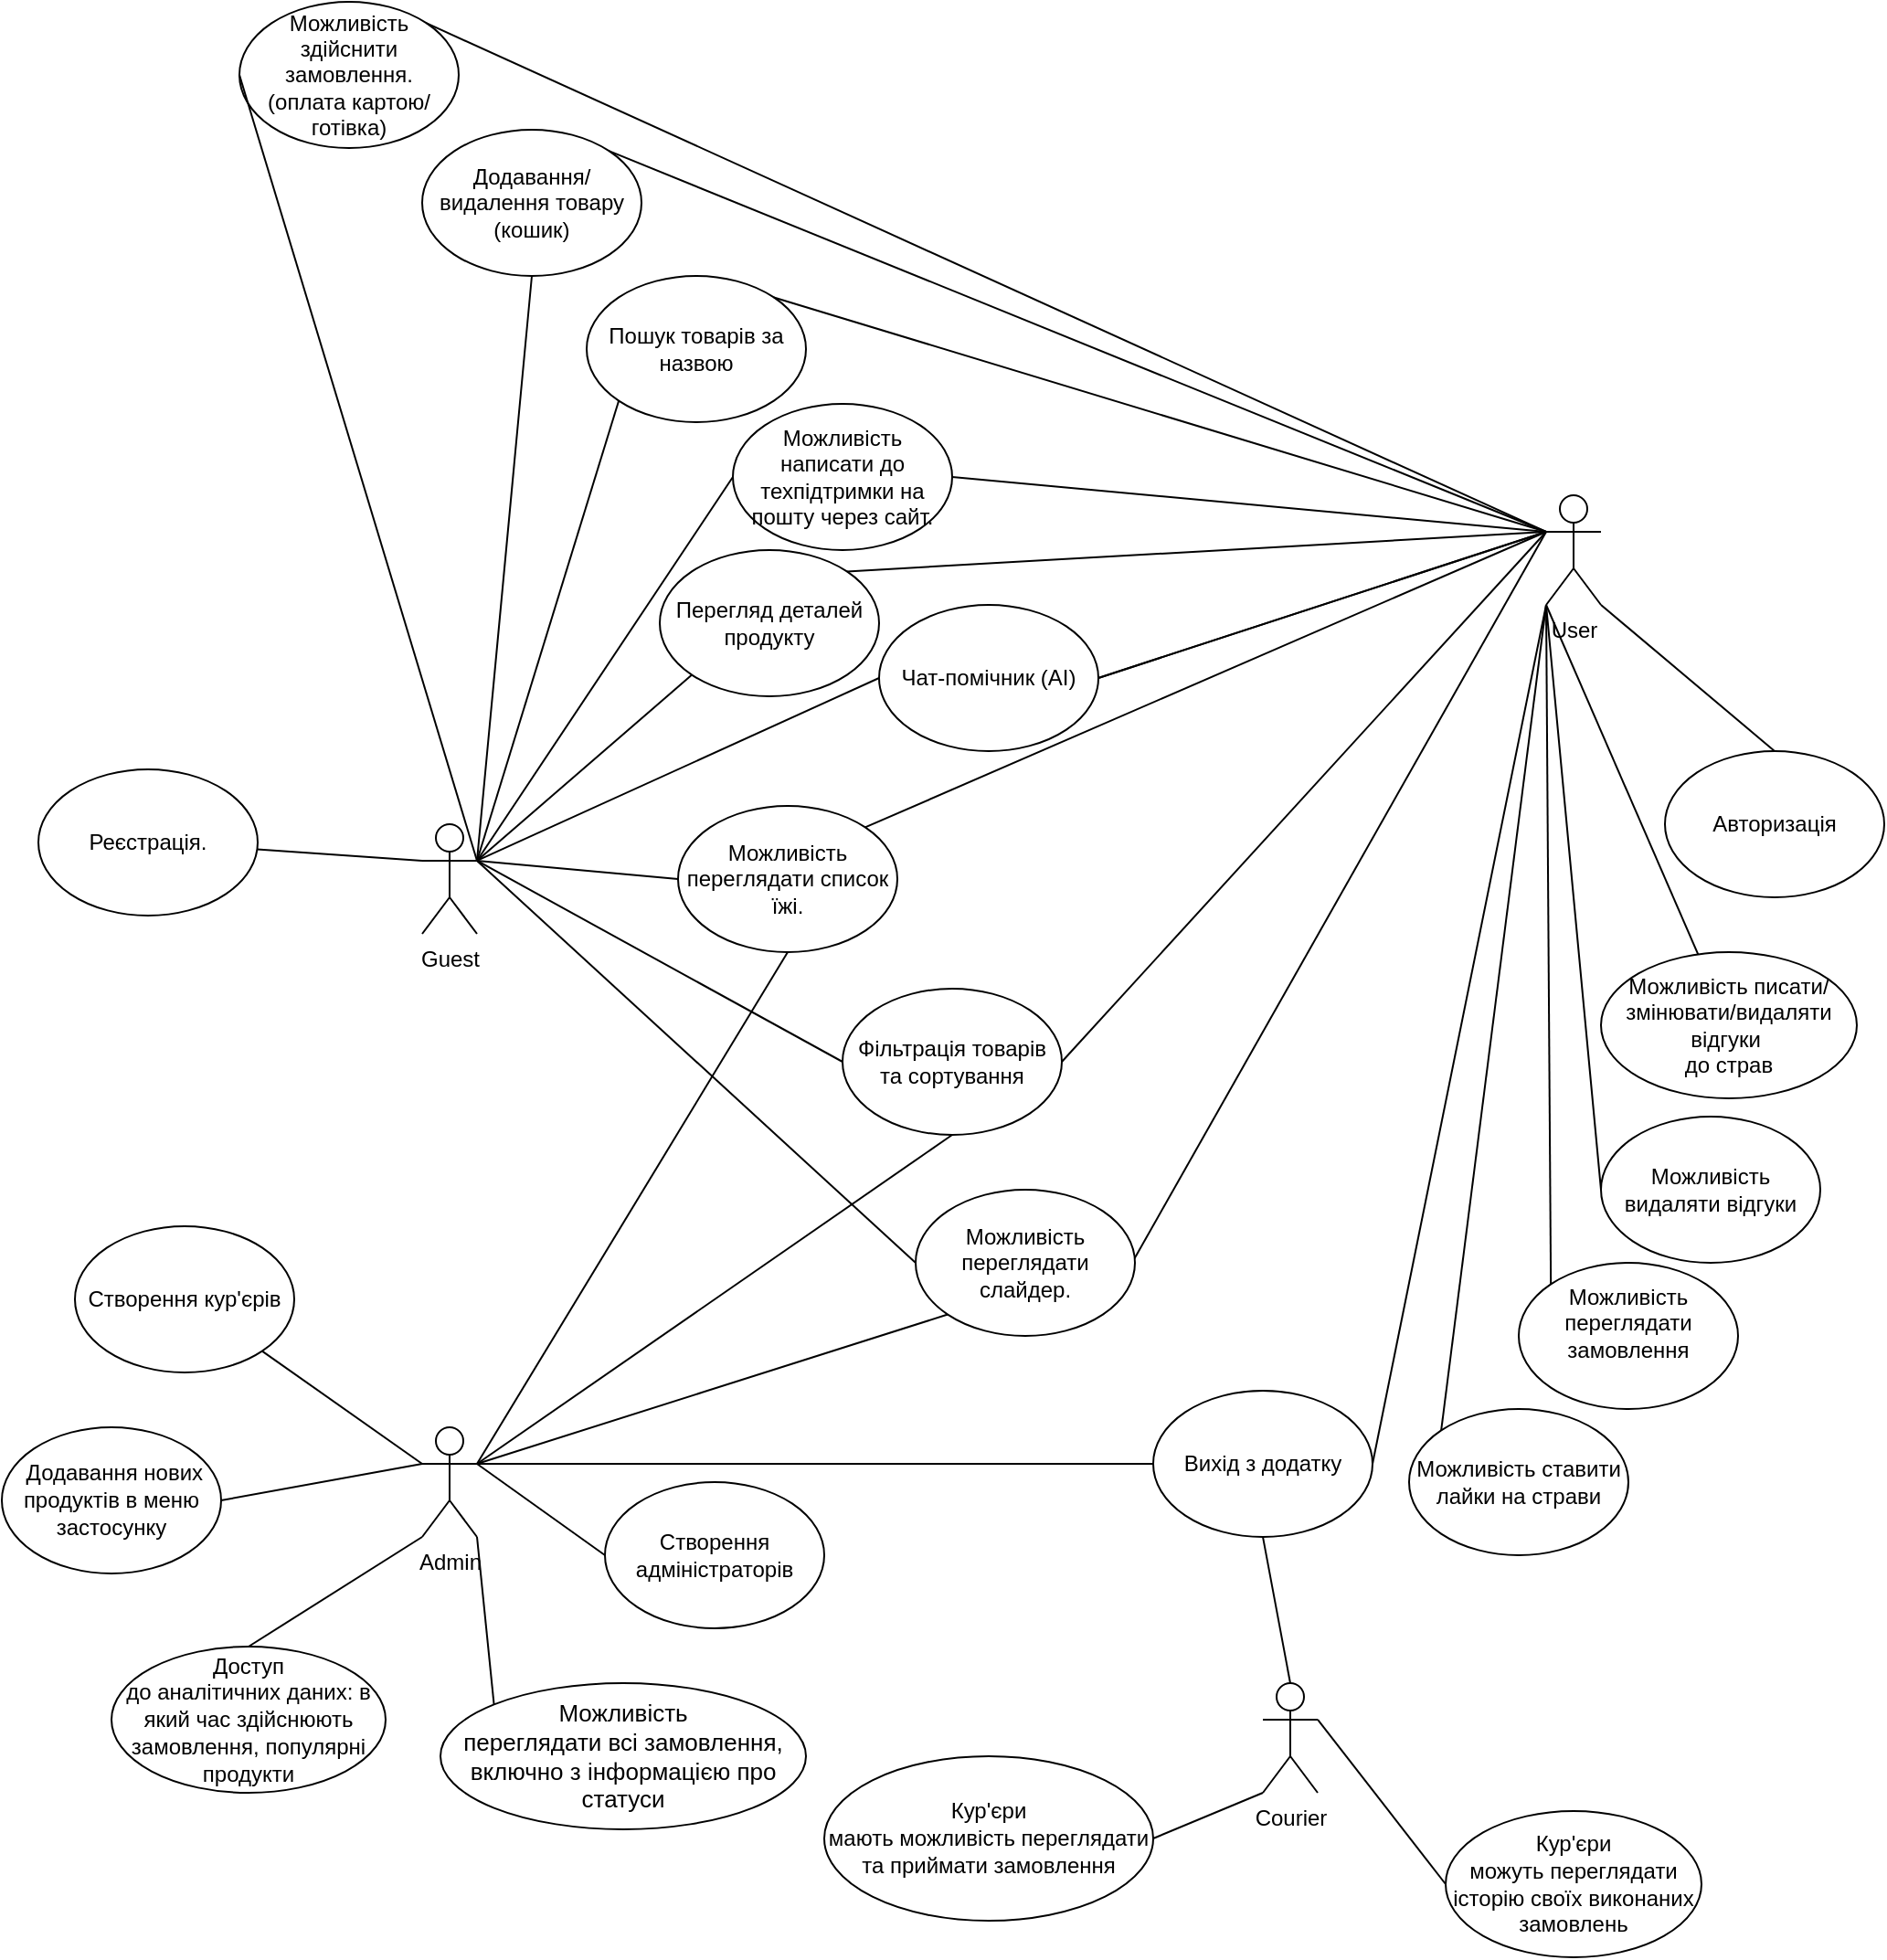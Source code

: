 <mxfile version="25.0.1">
  <diagram name="Page-1" id="U4ePh6tiEtbTLTlARFZk">
    <mxGraphModel dx="2653" dy="1846" grid="1" gridSize="10" guides="1" tooltips="1" connect="1" arrows="1" fold="1" page="1" pageScale="1" pageWidth="850" pageHeight="1100" math="0" shadow="0">
      <root>
        <mxCell id="0" />
        <mxCell id="1" parent="0" />
        <mxCell id="6Lx1wkGLyweEqxlAHkTB-57" value="" style="endArrow=none;html=1;rounded=0;fontSize=12;startSize=8;endSize=8;curved=1;exitX=0;exitY=1;exitDx=0;exitDy=0;entryX=1;entryY=0.333;entryDx=0;entryDy=0;entryPerimeter=0;" parent="1" source="6Lx1wkGLyweEqxlAHkTB-55" target="6Lx1wkGLyweEqxlAHkTB-1" edge="1">
          <mxGeometry width="50" height="50" relative="1" as="geometry">
            <mxPoint x="372" y="-192" as="sourcePoint" />
            <mxPoint x="650" y="100" as="targetPoint" />
          </mxGeometry>
        </mxCell>
        <mxCell id="6Lx1wkGLyweEqxlAHkTB-51" value="" style="endArrow=none;html=1;rounded=0;fontSize=12;startSize=8;endSize=8;curved=1;exitX=0;exitY=1;exitDx=0;exitDy=0;entryX=1;entryY=0.333;entryDx=0;entryDy=0;entryPerimeter=0;" parent="1" source="6Lx1wkGLyweEqxlAHkTB-15" target="6Lx1wkGLyweEqxlAHkTB-1" edge="1">
          <mxGeometry width="50" height="50" relative="1" as="geometry">
            <mxPoint x="380" y="-110" as="sourcePoint" />
            <mxPoint x="650" y="100" as="targetPoint" />
          </mxGeometry>
        </mxCell>
        <mxCell id="6Lx1wkGLyweEqxlAHkTB-48" value="" style="endArrow=none;html=1;rounded=0;fontSize=12;startSize=8;endSize=8;curved=1;exitX=1;exitY=0.5;exitDx=0;exitDy=0;entryX=0;entryY=0.333;entryDx=0;entryDy=0;entryPerimeter=0;" parent="1" source="6Lx1wkGLyweEqxlAHkTB-9" target="6Lx1wkGLyweEqxlAHkTB-5" edge="1">
          <mxGeometry width="50" height="50" relative="1" as="geometry">
            <mxPoint x="430" y="40" as="sourcePoint" />
            <mxPoint x="640" y="100" as="targetPoint" />
          </mxGeometry>
        </mxCell>
        <mxCell id="6Lx1wkGLyweEqxlAHkTB-46" value="" style="endArrow=none;html=1;rounded=0;fontSize=12;startSize=8;endSize=8;curved=1;exitX=1;exitY=0.333;exitDx=0;exitDy=0;entryX=0;entryY=0.5;entryDx=0;entryDy=0;exitPerimeter=0;" parent="1" source="6Lx1wkGLyweEqxlAHkTB-1" target="6Lx1wkGLyweEqxlAHkTB-9" edge="1">
          <mxGeometry width="50" height="50" relative="1" as="geometry">
            <mxPoint x="242" y="138" as="sourcePoint" />
            <mxPoint x="660" y="110" as="targetPoint" />
          </mxGeometry>
        </mxCell>
        <mxCell id="6Lx1wkGLyweEqxlAHkTB-34" value="" style="endArrow=none;html=1;rounded=0;fontSize=12;startSize=8;endSize=8;curved=1;exitX=1;exitY=1;exitDx=0;exitDy=0;entryX=0;entryY=0.333;entryDx=0;entryDy=0;entryPerimeter=0;" parent="1" source="6Lx1wkGLyweEqxlAHkTB-7" target="6Lx1wkGLyweEqxlAHkTB-5" edge="1">
          <mxGeometry width="50" height="50" relative="1" as="geometry">
            <mxPoint x="580" y="100" as="sourcePoint" />
            <mxPoint x="590" y="90" as="targetPoint" />
          </mxGeometry>
        </mxCell>
        <mxCell id="6Lx1wkGLyweEqxlAHkTB-33" value="" style="endArrow=none;html=1;rounded=0;fontSize=12;startSize=8;endSize=8;curved=1;exitX=0;exitY=0;exitDx=0;exitDy=0;entryX=0;entryY=1;entryDx=0;entryDy=0;entryPerimeter=0;" parent="1" source="6Lx1wkGLyweEqxlAHkTB-21" target="6Lx1wkGLyweEqxlAHkTB-5" edge="1">
          <mxGeometry width="50" height="50" relative="1" as="geometry">
            <mxPoint x="410" y="340" as="sourcePoint" />
            <mxPoint x="600" y="150" as="targetPoint" />
          </mxGeometry>
        </mxCell>
        <mxCell id="6Lx1wkGLyweEqxlAHkTB-32" value="" style="endArrow=none;html=1;rounded=0;fontSize=12;startSize=8;endSize=8;curved=1;exitX=1;exitY=0.5;exitDx=0;exitDy=0;entryX=0;entryY=1;entryDx=0;entryDy=0;entryPerimeter=0;" parent="1" source="6Lx1wkGLyweEqxlAHkTB-20" target="6Lx1wkGLyweEqxlAHkTB-5" edge="1">
          <mxGeometry width="50" height="50" relative="1" as="geometry">
            <mxPoint x="120" y="200" as="sourcePoint" />
            <mxPoint x="630" y="150" as="targetPoint" />
          </mxGeometry>
        </mxCell>
        <mxCell id="6Lx1wkGLyweEqxlAHkTB-27" value="" style="endArrow=none;html=1;rounded=0;fontSize=12;startSize=8;endSize=8;curved=1;exitX=0;exitY=0.333;exitDx=0;exitDy=0;exitPerimeter=0;" parent="1" source="6Lx1wkGLyweEqxlAHkTB-1" target="6Lx1wkGLyweEqxlAHkTB-14" edge="1">
          <mxGeometry width="50" height="50" relative="1" as="geometry">
            <mxPoint x="290" y="330" as="sourcePoint" />
            <mxPoint x="340" y="280" as="targetPoint" />
          </mxGeometry>
        </mxCell>
        <mxCell id="6Lx1wkGLyweEqxlAHkTB-1" value="Guest" style="shape=umlActor;verticalLabelPosition=bottom;verticalAlign=top;html=1;outlineConnect=0;fontColor=default;" parent="1" vertex="1">
          <mxGeometry x="40" y="130" width="30" height="60" as="geometry" />
        </mxCell>
        <mxCell id="6Lx1wkGLyweEqxlAHkTB-4" value="Admin" style="shape=umlActor;verticalLabelPosition=bottom;verticalAlign=top;html=1;outlineConnect=0;fontColor=default;" parent="1" vertex="1">
          <mxGeometry x="40" y="460" width="30" height="60" as="geometry" />
        </mxCell>
        <mxCell id="6Lx1wkGLyweEqxlAHkTB-5" value="User" style="shape=umlActor;verticalLabelPosition=bottom;verticalAlign=top;html=1;outlineConnect=0;fontColor=default;" parent="1" vertex="1">
          <mxGeometry x="655" y="-50" width="30" height="60" as="geometry" />
        </mxCell>
        <mxCell id="6Lx1wkGLyweEqxlAHkTB-6" value="Courier" style="shape=umlActor;verticalLabelPosition=bottom;verticalAlign=top;html=1;outlineConnect=0;fontColor=default;" parent="1" vertex="1">
          <mxGeometry x="500" y="600" width="30" height="60" as="geometry" />
        </mxCell>
        <mxCell id="6Lx1wkGLyweEqxlAHkTB-7" value="Можливість переглядати слайдер." style="ellipse;whiteSpace=wrap;html=1;" parent="1" vertex="1">
          <mxGeometry x="310" y="330" width="120" height="80" as="geometry" />
        </mxCell>
        <mxCell id="6Lx1wkGLyweEqxlAHkTB-8" value="Можливість здійснити замовлення.&lt;div&gt;(оплата картою/готівка)&lt;/div&gt;" style="ellipse;whiteSpace=wrap;html=1;" parent="1" vertex="1">
          <mxGeometry x="-60" y="-320" width="120" height="80" as="geometry" />
        </mxCell>
        <mxCell id="6Lx1wkGLyweEqxlAHkTB-10" value="Створення адміністраторів" style="ellipse;whiteSpace=wrap;html=1;" parent="1" vertex="1">
          <mxGeometry x="140" y="490" width="120" height="80" as="geometry" />
        </mxCell>
        <mxCell id="6Lx1wkGLyweEqxlAHkTB-11" value="Можливість переглядати список їжі." style="ellipse;whiteSpace=wrap;html=1;" parent="1" vertex="1">
          <mxGeometry x="180" y="120" width="120" height="80" as="geometry" />
        </mxCell>
        <mxCell id="6Lx1wkGLyweEqxlAHkTB-12" value="Фільтрація товарів&lt;div&gt;та сортування&lt;/div&gt;" style="ellipse;whiteSpace=wrap;html=1;" parent="1" vertex="1">
          <mxGeometry x="270" y="220" width="120" height="80" as="geometry" />
        </mxCell>
        <mxCell id="6Lx1wkGLyweEqxlAHkTB-13" value="Можливість написати до техпідтримки на пошту через сайт." style="ellipse;whiteSpace=wrap;html=1;" parent="1" vertex="1">
          <mxGeometry x="210" y="-100" width="120" height="80" as="geometry" />
        </mxCell>
        <mxCell id="6Lx1wkGLyweEqxlAHkTB-14" value="Реєстрація." style="ellipse;whiteSpace=wrap;html=1;" parent="1" vertex="1">
          <mxGeometry x="-170" y="100" width="120" height="80" as="geometry" />
        </mxCell>
        <mxCell id="6Lx1wkGLyweEqxlAHkTB-15" value="Перегляд деталей продукту" style="ellipse;whiteSpace=wrap;html=1;" parent="1" vertex="1">
          <mxGeometry x="170" y="-20" width="120" height="80" as="geometry" />
        </mxCell>
        <mxCell id="6Lx1wkGLyweEqxlAHkTB-16" value="&#xa;Можливість переглядати замовлення&#xa;&#xa;" style="ellipse;whiteSpace=wrap;html=1;" parent="1" vertex="1">
          <mxGeometry x="640" y="370" width="120" height="80" as="geometry" />
        </mxCell>
        <mxCell id="6Lx1wkGLyweEqxlAHkTB-17" value="Авторизація" style="ellipse;whiteSpace=wrap;html=1;" parent="1" vertex="1">
          <mxGeometry x="720" y="90" width="120" height="80" as="geometry" />
        </mxCell>
        <mxCell id="6Lx1wkGLyweEqxlAHkTB-18" value="&lt;br&gt;Можливість писати/змінювати&lt;span style=&quot;background-color: initial;&quot;&gt;/видаляти відгуки&amp;nbsp;&lt;/span&gt;&lt;div&gt;&lt;div&gt;&lt;div&gt;до страв&lt;br&gt;&lt;br&gt;&lt;/div&gt;&lt;/div&gt;&lt;/div&gt;" style="ellipse;whiteSpace=wrap;html=1;" parent="1" vertex="1">
          <mxGeometry x="685" y="200" width="140" height="80" as="geometry" />
        </mxCell>
        <mxCell id="6Lx1wkGLyweEqxlAHkTB-19" value="Можливість видаляти відгуки" style="ellipse;whiteSpace=wrap;html=1;" parent="1" vertex="1">
          <mxGeometry x="685" y="290" width="120" height="80" as="geometry" />
        </mxCell>
        <mxCell id="6Lx1wkGLyweEqxlAHkTB-20" value="Вихід з додатку" style="ellipse;whiteSpace=wrap;html=1;" parent="1" vertex="1">
          <mxGeometry x="440" y="440" width="120" height="80" as="geometry" />
        </mxCell>
        <mxCell id="6Lx1wkGLyweEqxlAHkTB-21" value="Можливість ставити лайки на страви" style="ellipse;whiteSpace=wrap;html=1;" parent="1" vertex="1">
          <mxGeometry x="580" y="450" width="120" height="80" as="geometry" />
        </mxCell>
        <mxCell id="6Lx1wkGLyweEqxlAHkTB-23" value="" style="endArrow=none;html=1;rounded=0;fontSize=12;startSize=8;endSize=8;curved=1;exitX=1;exitY=0.333;exitDx=0;exitDy=0;exitPerimeter=0;entryX=0;entryY=0.5;entryDx=0;entryDy=0;" parent="1" source="6Lx1wkGLyweEqxlAHkTB-1" target="6Lx1wkGLyweEqxlAHkTB-7" edge="1">
          <mxGeometry width="50" height="50" relative="1" as="geometry">
            <mxPoint x="250" y="290" as="sourcePoint" />
            <mxPoint x="300" y="240" as="targetPoint" />
          </mxGeometry>
        </mxCell>
        <mxCell id="6Lx1wkGLyweEqxlAHkTB-24" value="" style="endArrow=none;html=1;rounded=0;fontSize=12;startSize=8;endSize=8;curved=1;exitX=1;exitY=0.333;exitDx=0;exitDy=0;exitPerimeter=0;entryX=0;entryY=0.5;entryDx=0;entryDy=0;" parent="1" source="6Lx1wkGLyweEqxlAHkTB-1" target="6Lx1wkGLyweEqxlAHkTB-11" edge="1">
          <mxGeometry width="50" height="50" relative="1" as="geometry">
            <mxPoint x="260" y="300" as="sourcePoint" />
            <mxPoint x="310" y="250" as="targetPoint" />
          </mxGeometry>
        </mxCell>
        <mxCell id="6Lx1wkGLyweEqxlAHkTB-25" value="" style="endArrow=none;html=1;rounded=0;fontSize=12;startSize=8;endSize=8;curved=1;exitX=1;exitY=0.333;exitDx=0;exitDy=0;exitPerimeter=0;entryX=0;entryY=0.5;entryDx=0;entryDy=0;" parent="1" source="6Lx1wkGLyweEqxlAHkTB-1" target="6Lx1wkGLyweEqxlAHkTB-12" edge="1">
          <mxGeometry width="50" height="50" relative="1" as="geometry">
            <mxPoint x="270" y="310" as="sourcePoint" />
            <mxPoint x="320" y="260" as="targetPoint" />
          </mxGeometry>
        </mxCell>
        <mxCell id="6Lx1wkGLyweEqxlAHkTB-26" value="" style="endArrow=none;html=1;rounded=0;fontSize=12;startSize=8;endSize=8;curved=1;exitX=1;exitY=0.333;exitDx=0;exitDy=0;exitPerimeter=0;entryX=0;entryY=0.5;entryDx=0;entryDy=0;" parent="1" source="6Lx1wkGLyweEqxlAHkTB-1" target="6Lx1wkGLyweEqxlAHkTB-13" edge="1">
          <mxGeometry width="50" height="50" relative="1" as="geometry">
            <mxPoint x="280" y="320" as="sourcePoint" />
            <mxPoint x="330" y="270" as="targetPoint" />
          </mxGeometry>
        </mxCell>
        <mxCell id="6Lx1wkGLyweEqxlAHkTB-28" value="" style="endArrow=none;html=1;rounded=0;fontSize=12;startSize=8;endSize=8;curved=1;exitX=0.5;exitY=0;exitDx=0;exitDy=0;entryX=1;entryY=1;entryDx=0;entryDy=0;entryPerimeter=0;" parent="1" source="6Lx1wkGLyweEqxlAHkTB-17" target="6Lx1wkGLyweEqxlAHkTB-5" edge="1">
          <mxGeometry width="50" height="50" relative="1" as="geometry">
            <mxPoint x="80" y="160" as="sourcePoint" />
            <mxPoint x="130" y="100" as="targetPoint" />
          </mxGeometry>
        </mxCell>
        <mxCell id="6Lx1wkGLyweEqxlAHkTB-29" value="" style="endArrow=none;html=1;rounded=0;fontSize=12;startSize=8;endSize=8;curved=1;exitX=0;exitY=0;exitDx=0;exitDy=0;entryX=0;entryY=1;entryDx=0;entryDy=0;entryPerimeter=0;" parent="1" source="6Lx1wkGLyweEqxlAHkTB-16" target="6Lx1wkGLyweEqxlAHkTB-5" edge="1">
          <mxGeometry width="50" height="50" relative="1" as="geometry">
            <mxPoint x="90" y="170" as="sourcePoint" />
            <mxPoint x="630" y="150" as="targetPoint" />
          </mxGeometry>
        </mxCell>
        <mxCell id="6Lx1wkGLyweEqxlAHkTB-30" value="" style="endArrow=none;html=1;rounded=0;fontSize=12;startSize=8;endSize=8;curved=1;entryX=0;entryY=1;entryDx=0;entryDy=0;entryPerimeter=0;" parent="1" source="6Lx1wkGLyweEqxlAHkTB-18" target="6Lx1wkGLyweEqxlAHkTB-5" edge="1">
          <mxGeometry width="50" height="50" relative="1" as="geometry">
            <mxPoint x="100" y="180" as="sourcePoint" />
            <mxPoint x="630" y="150" as="targetPoint" />
          </mxGeometry>
        </mxCell>
        <mxCell id="6Lx1wkGLyweEqxlAHkTB-31" value="" style="endArrow=none;html=1;rounded=0;fontSize=12;startSize=8;endSize=8;curved=1;exitX=0;exitY=0.5;exitDx=0;exitDy=0;entryX=0;entryY=1;entryDx=0;entryDy=0;entryPerimeter=0;" parent="1" source="6Lx1wkGLyweEqxlAHkTB-19" target="6Lx1wkGLyweEqxlAHkTB-5" edge="1">
          <mxGeometry width="50" height="50" relative="1" as="geometry">
            <mxPoint x="110" y="190" as="sourcePoint" />
            <mxPoint x="160" y="130" as="targetPoint" />
          </mxGeometry>
        </mxCell>
        <mxCell id="6Lx1wkGLyweEqxlAHkTB-35" value="" style="endArrow=none;html=1;rounded=0;fontSize=12;startSize=8;endSize=8;curved=1;exitX=1;exitY=0;exitDx=0;exitDy=0;entryX=0;entryY=0.333;entryDx=0;entryDy=0;entryPerimeter=0;" parent="1" source="6Lx1wkGLyweEqxlAHkTB-11" target="6Lx1wkGLyweEqxlAHkTB-5" edge="1">
          <mxGeometry width="50" height="50" relative="1" as="geometry">
            <mxPoint x="590" y="110" as="sourcePoint" />
            <mxPoint x="570" y="110" as="targetPoint" />
          </mxGeometry>
        </mxCell>
        <mxCell id="6Lx1wkGLyweEqxlAHkTB-36" value="" style="endArrow=none;html=1;rounded=0;fontSize=12;startSize=8;endSize=8;curved=1;exitX=1;exitY=0;exitDx=0;exitDy=0;entryX=0;entryY=0.333;entryDx=0;entryDy=0;entryPerimeter=0;" parent="1" source="6Lx1wkGLyweEqxlAHkTB-8" target="6Lx1wkGLyweEqxlAHkTB-5" edge="1">
          <mxGeometry width="50" height="50" relative="1" as="geometry">
            <mxPoint x="232" y="172" as="sourcePoint" />
            <mxPoint x="590" y="130" as="targetPoint" />
          </mxGeometry>
        </mxCell>
        <mxCell id="6Lx1wkGLyweEqxlAHkTB-37" value="" style="endArrow=none;html=1;rounded=0;fontSize=12;startSize=8;endSize=8;curved=1;exitX=1;exitY=0.333;exitDx=0;exitDy=0;exitPerimeter=0;entryX=0;entryY=0.5;entryDx=0;entryDy=0;" parent="1" source="6Lx1wkGLyweEqxlAHkTB-1" target="6Lx1wkGLyweEqxlAHkTB-8" edge="1">
          <mxGeometry width="50" height="50" relative="1" as="geometry">
            <mxPoint x="80" y="160" as="sourcePoint" />
            <mxPoint x="130" y="200" as="targetPoint" />
          </mxGeometry>
        </mxCell>
        <mxCell id="6Lx1wkGLyweEqxlAHkTB-40" value="" style="endArrow=none;html=1;rounded=0;fontSize=12;startSize=8;endSize=8;curved=1;entryX=1;entryY=0.333;entryDx=0;entryDy=0;entryPerimeter=0;exitX=0;exitY=0.5;exitDx=0;exitDy=0;" parent="1" source="6Lx1wkGLyweEqxlAHkTB-10" target="6Lx1wkGLyweEqxlAHkTB-4" edge="1">
          <mxGeometry width="50" height="50" relative="1" as="geometry">
            <mxPoint x="551" y="322" as="sourcePoint" />
            <mxPoint x="650" y="140" as="targetPoint" />
          </mxGeometry>
        </mxCell>
        <mxCell id="6Lx1wkGLyweEqxlAHkTB-41" value="" style="endArrow=none;html=1;rounded=0;fontSize=12;startSize=8;endSize=8;curved=1;entryX=1;entryY=0.333;entryDx=0;entryDy=0;entryPerimeter=0;exitX=0.5;exitY=1;exitDx=0;exitDy=0;" parent="1" source="6Lx1wkGLyweEqxlAHkTB-11" target="6Lx1wkGLyweEqxlAHkTB-4" edge="1">
          <mxGeometry width="50" height="50" relative="1" as="geometry">
            <mxPoint x="130" y="470" as="sourcePoint" />
            <mxPoint x="80" y="490" as="targetPoint" />
          </mxGeometry>
        </mxCell>
        <mxCell id="6Lx1wkGLyweEqxlAHkTB-42" value="" style="endArrow=none;html=1;rounded=0;fontSize=12;startSize=8;endSize=8;curved=1;entryX=1;entryY=0.333;entryDx=0;entryDy=0;entryPerimeter=0;exitX=0;exitY=1;exitDx=0;exitDy=0;" parent="1" source="6Lx1wkGLyweEqxlAHkTB-7" target="6Lx1wkGLyweEqxlAHkTB-4" edge="1">
          <mxGeometry width="50" height="50" relative="1" as="geometry">
            <mxPoint x="190" y="240" as="sourcePoint" />
            <mxPoint x="80" y="490" as="targetPoint" />
          </mxGeometry>
        </mxCell>
        <mxCell id="6Lx1wkGLyweEqxlAHkTB-43" value="" style="endArrow=none;html=1;rounded=0;fontSize=12;startSize=8;endSize=8;curved=1;exitX=0.5;exitY=1;exitDx=0;exitDy=0;" parent="1" source="6Lx1wkGLyweEqxlAHkTB-12" edge="1">
          <mxGeometry width="50" height="50" relative="1" as="geometry">
            <mxPoint x="148" y="128" as="sourcePoint" />
            <mxPoint x="70" y="480" as="targetPoint" />
          </mxGeometry>
        </mxCell>
        <mxCell id="6Lx1wkGLyweEqxlAHkTB-45" value="" style="endArrow=none;html=1;rounded=0;fontSize=12;startSize=8;endSize=8;curved=1;exitX=1;exitY=0.5;exitDx=0;exitDy=0;entryX=0;entryY=0.333;entryDx=0;entryDy=0;entryPerimeter=0;" parent="1" source="6Lx1wkGLyweEqxlAHkTB-9" target="6Lx1wkGLyweEqxlAHkTB-5" edge="1">
          <mxGeometry width="50" height="50" relative="1" as="geometry">
            <mxPoint x="232" y="128" as="sourcePoint" />
            <mxPoint x="640" y="90" as="targetPoint" />
          </mxGeometry>
        </mxCell>
        <mxCell id="6Lx1wkGLyweEqxlAHkTB-47" value="" style="endArrow=none;html=1;rounded=0;fontSize=12;startSize=8;endSize=8;curved=1;exitX=1;exitY=0.5;exitDx=0;exitDy=0;entryX=0;entryY=0.333;entryDx=0;entryDy=0;entryPerimeter=0;" parent="1" source="6Lx1wkGLyweEqxlAHkTB-13" target="6Lx1wkGLyweEqxlAHkTB-5" edge="1">
          <mxGeometry width="50" height="50" relative="1" as="geometry">
            <mxPoint x="420" y="30" as="sourcePoint" />
            <mxPoint x="650" y="100" as="targetPoint" />
          </mxGeometry>
        </mxCell>
        <mxCell id="6Lx1wkGLyweEqxlAHkTB-9" value="Чат-помічник (АІ)" style="ellipse;whiteSpace=wrap;html=1;" parent="1" vertex="1">
          <mxGeometry x="290" y="10" width="120" height="80" as="geometry" />
        </mxCell>
        <mxCell id="6Lx1wkGLyweEqxlAHkTB-50" value="" style="endArrow=none;html=1;rounded=0;fontSize=12;startSize=8;endSize=8;curved=1;exitX=1;exitY=0;exitDx=0;exitDy=0;entryX=0;entryY=0.333;entryDx=0;entryDy=0;entryPerimeter=0;" parent="1" source="6Lx1wkGLyweEqxlAHkTB-15" target="6Lx1wkGLyweEqxlAHkTB-5" edge="1">
          <mxGeometry width="50" height="50" relative="1" as="geometry">
            <mxPoint x="200" y="-90" as="sourcePoint" />
            <mxPoint x="650" y="100" as="targetPoint" />
          </mxGeometry>
        </mxCell>
        <mxCell id="6Lx1wkGLyweEqxlAHkTB-52" value="Додавання/видалення товару (кошик)" style="ellipse;whiteSpace=wrap;html=1;" parent="1" vertex="1">
          <mxGeometry x="40" y="-250" width="120" height="80" as="geometry" />
        </mxCell>
        <mxCell id="6Lx1wkGLyweEqxlAHkTB-53" value="" style="endArrow=none;html=1;rounded=0;fontSize=12;startSize=8;endSize=8;curved=1;exitX=1;exitY=0.333;exitDx=0;exitDy=0;exitPerimeter=0;entryX=0.5;entryY=1;entryDx=0;entryDy=0;" parent="1" source="6Lx1wkGLyweEqxlAHkTB-1" target="6Lx1wkGLyweEqxlAHkTB-52" edge="1">
          <mxGeometry width="50" height="50" relative="1" as="geometry">
            <mxPoint x="80" y="160" as="sourcePoint" />
            <mxPoint x="80" y="-90" as="targetPoint" />
          </mxGeometry>
        </mxCell>
        <mxCell id="6Lx1wkGLyweEqxlAHkTB-54" value="" style="endArrow=none;html=1;rounded=0;fontSize=12;startSize=8;endSize=8;curved=1;exitX=1;exitY=0;exitDx=0;exitDy=0;entryX=0;entryY=0.333;entryDx=0;entryDy=0;entryPerimeter=0;" parent="1" source="6Lx1wkGLyweEqxlAHkTB-52" target="6Lx1wkGLyweEqxlAHkTB-5" edge="1">
          <mxGeometry width="50" height="50" relative="1" as="geometry">
            <mxPoint x="380" y="-110" as="sourcePoint" />
            <mxPoint x="650" y="100" as="targetPoint" />
          </mxGeometry>
        </mxCell>
        <mxCell id="6Lx1wkGLyweEqxlAHkTB-55" value="Пошук товарів за назвою" style="ellipse;whiteSpace=wrap;html=1;" parent="1" vertex="1">
          <mxGeometry x="130" y="-170" width="120" height="80" as="geometry" />
        </mxCell>
        <mxCell id="6Lx1wkGLyweEqxlAHkTB-56" value="" style="endArrow=none;html=1;rounded=0;fontSize=12;startSize=8;endSize=8;curved=1;exitX=1;exitY=0;exitDx=0;exitDy=0;entryX=0;entryY=0.333;entryDx=0;entryDy=0;entryPerimeter=0;" parent="1" source="6Lx1wkGLyweEqxlAHkTB-55" target="6Lx1wkGLyweEqxlAHkTB-5" edge="1">
          <mxGeometry width="50" height="50" relative="1" as="geometry">
            <mxPoint x="382" y="-92" as="sourcePoint" />
            <mxPoint x="640" y="90" as="targetPoint" />
          </mxGeometry>
        </mxCell>
        <mxCell id="6Lx1wkGLyweEqxlAHkTB-58" value="" style="endArrow=none;html=1;rounded=0;fontSize=12;startSize=8;endSize=8;curved=1;entryX=1;entryY=0.333;entryDx=0;entryDy=0;entryPerimeter=0;exitX=0;exitY=0.5;exitDx=0;exitDy=0;" parent="1" source="6Lx1wkGLyweEqxlAHkTB-20" target="6Lx1wkGLyweEqxlAHkTB-4" edge="1">
          <mxGeometry width="50" height="50" relative="1" as="geometry">
            <mxPoint x="230" y="240" as="sourcePoint" />
            <mxPoint x="80" y="490" as="targetPoint" />
          </mxGeometry>
        </mxCell>
        <mxCell id="6Lx1wkGLyweEqxlAHkTB-59" value="" style="endArrow=none;html=1;rounded=0;fontSize=12;startSize=8;endSize=8;curved=1;exitX=1;exitY=0.5;exitDx=0;exitDy=0;entryX=0;entryY=0.333;entryDx=0;entryDy=0;entryPerimeter=0;" parent="1" source="6Lx1wkGLyweEqxlAHkTB-12" target="6Lx1wkGLyweEqxlAHkTB-5" edge="1">
          <mxGeometry width="50" height="50" relative="1" as="geometry">
            <mxPoint x="322" y="262" as="sourcePoint" />
            <mxPoint x="665" y="-20" as="targetPoint" />
          </mxGeometry>
        </mxCell>
        <mxCell id="6Lx1wkGLyweEqxlAHkTB-60" value="&lt;span style=&quot;line-height: 115%;&quot;&gt;&lt;font&gt;Можливість&lt;br&gt;переглядати всі замовлення, включно з інформацією про статуси&lt;/font&gt;&lt;/span&gt;" style="ellipse;whiteSpace=wrap;html=1;fontSize=13;" parent="1" vertex="1">
          <mxGeometry x="50" y="600" width="200" height="80" as="geometry" />
        </mxCell>
        <mxCell id="6Lx1wkGLyweEqxlAHkTB-61" value="&lt;span style=&quot;line-height: 115%;&quot;&gt;&lt;font face=&quot;Helvetica&quot; style=&quot;&quot;&gt;Доступ&lt;br&gt;до аналітичних даних: в який час здійснюють замовлення, популярні продукти&lt;/font&gt;&lt;/span&gt;" style="ellipse;whiteSpace=wrap;html=1;" parent="1" vertex="1">
          <mxGeometry x="-130" y="580" width="150" height="80" as="geometry" />
        </mxCell>
        <mxCell id="6Lx1wkGLyweEqxlAHkTB-63" value="&lt;span style=&quot;line-height: 115%;&quot;&gt;&lt;font style=&quot;font-size: 12px;&quot; face=&quot;Helvetica&quot;&gt;&amp;nbsp;Додавання нових продуктів в меню застосунку&lt;/font&gt;&lt;/span&gt;" style="ellipse;whiteSpace=wrap;html=1;" parent="1" vertex="1">
          <mxGeometry x="-190" y="460" width="120" height="80" as="geometry" />
        </mxCell>
        <mxCell id="6Lx1wkGLyweEqxlAHkTB-64" value="" style="endArrow=none;html=1;rounded=0;fontSize=12;startSize=8;endSize=8;curved=1;entryX=0;entryY=1;entryDx=0;entryDy=0;entryPerimeter=0;exitX=0.5;exitY=0;exitDx=0;exitDy=0;" parent="1" source="6Lx1wkGLyweEqxlAHkTB-61" target="6Lx1wkGLyweEqxlAHkTB-4" edge="1">
          <mxGeometry width="50" height="50" relative="1" as="geometry">
            <mxPoint x="250" y="210" as="sourcePoint" />
            <mxPoint x="80" y="490" as="targetPoint" />
          </mxGeometry>
        </mxCell>
        <mxCell id="6Lx1wkGLyweEqxlAHkTB-65" value="" style="endArrow=none;html=1;rounded=0;fontSize=12;startSize=8;endSize=8;curved=1;entryX=1;entryY=1;entryDx=0;entryDy=0;entryPerimeter=0;exitX=0;exitY=0;exitDx=0;exitDy=0;" parent="1" source="6Lx1wkGLyweEqxlAHkTB-60" target="6Lx1wkGLyweEqxlAHkTB-4" edge="1">
          <mxGeometry width="50" height="50" relative="1" as="geometry">
            <mxPoint x="260" y="220" as="sourcePoint" />
            <mxPoint x="90" y="500" as="targetPoint" />
          </mxGeometry>
        </mxCell>
        <mxCell id="6Lx1wkGLyweEqxlAHkTB-67" value="" style="endArrow=none;html=1;rounded=0;fontSize=12;startSize=8;endSize=8;curved=1;entryX=0;entryY=0.333;entryDx=0;entryDy=0;entryPerimeter=0;exitX=1;exitY=0.5;exitDx=0;exitDy=0;" parent="1" source="6Lx1wkGLyweEqxlAHkTB-63" target="6Lx1wkGLyweEqxlAHkTB-4" edge="1">
          <mxGeometry width="50" height="50" relative="1" as="geometry">
            <mxPoint x="280" y="240" as="sourcePoint" />
            <mxPoint x="110" y="520" as="targetPoint" />
          </mxGeometry>
        </mxCell>
        <mxCell id="6Lx1wkGLyweEqxlAHkTB-69" value="&lt;span style=&quot;line-height: 115%;&quot;&gt;&lt;span style=&quot;line-height: 115%;&quot;&gt;&lt;font style=&quot;font-size: 12px;&quot; face=&quot;Helvetica&quot;&gt;Кур&#39;єри&lt;br&gt;мають можливість переглядати та приймати замовлення&lt;/font&gt;&lt;/span&gt;&lt;br&gt;&lt;/span&gt;" style="ellipse;whiteSpace=wrap;html=1;" parent="1" vertex="1">
          <mxGeometry x="260" y="640" width="180" height="90" as="geometry" />
        </mxCell>
        <mxCell id="6Lx1wkGLyweEqxlAHkTB-72" value="&lt;span style=&quot;line-height: 115%;&quot;&gt;Кур&#39;єри&lt;br&gt;можуть переглядати історію своїх виконаних замовлень&lt;/span&gt;" style="ellipse;whiteSpace=wrap;html=1;" parent="1" vertex="1">
          <mxGeometry x="600" y="670" width="140" height="80" as="geometry" />
        </mxCell>
        <mxCell id="6Lx1wkGLyweEqxlAHkTB-74" value="" style="endArrow=none;html=1;rounded=0;fontSize=12;startSize=8;endSize=8;curved=1;entryX=1;entryY=0.5;entryDx=0;entryDy=0;exitX=0;exitY=1;exitDx=0;exitDy=0;exitPerimeter=0;" parent="1" source="6Lx1wkGLyweEqxlAHkTB-6" target="6Lx1wkGLyweEqxlAHkTB-69" edge="1">
          <mxGeometry width="50" height="50" relative="1" as="geometry">
            <mxPoint x="510" y="630" as="sourcePoint" />
            <mxPoint x="460" y="640" as="targetPoint" />
          </mxGeometry>
        </mxCell>
        <mxCell id="6Lx1wkGLyweEqxlAHkTB-75" value="" style="endArrow=none;html=1;rounded=0;fontSize=12;startSize=8;endSize=8;curved=1;entryX=1;entryY=0.333;entryDx=0;entryDy=0;exitX=0;exitY=0.5;exitDx=0;exitDy=0;entryPerimeter=0;" parent="1" source="6Lx1wkGLyweEqxlAHkTB-72" target="6Lx1wkGLyweEqxlAHkTB-6" edge="1">
          <mxGeometry width="50" height="50" relative="1" as="geometry">
            <mxPoint x="520" y="640" as="sourcePoint" />
            <mxPoint x="470" y="650" as="targetPoint" />
          </mxGeometry>
        </mxCell>
        <mxCell id="6Lx1wkGLyweEqxlAHkTB-78" value="" style="endArrow=none;html=1;rounded=0;fontSize=12;startSize=8;endSize=8;curved=1;entryX=0.5;entryY=1;entryDx=0;entryDy=0;exitX=0.5;exitY=0;exitDx=0;exitDy=0;exitPerimeter=0;" parent="1" source="6Lx1wkGLyweEqxlAHkTB-6" target="6Lx1wkGLyweEqxlAHkTB-20" edge="1">
          <mxGeometry width="50" height="50" relative="1" as="geometry">
            <mxPoint x="510" y="630" as="sourcePoint" />
            <mxPoint x="460" y="630" as="targetPoint" />
          </mxGeometry>
        </mxCell>
        <mxCell id="I-dJNK_MpiCiEwIFpkQg-2" value="Створення кур&#39;єрів" style="ellipse;whiteSpace=wrap;html=1;" vertex="1" parent="1">
          <mxGeometry x="-150" y="350" width="120" height="80" as="geometry" />
        </mxCell>
        <mxCell id="I-dJNK_MpiCiEwIFpkQg-3" value="" style="endArrow=none;html=1;rounded=0;fontSize=12;startSize=8;endSize=8;curved=1;exitX=1;exitY=1;exitDx=0;exitDy=0;entryX=0;entryY=0.333;entryDx=0;entryDy=0;entryPerimeter=0;" edge="1" parent="1" source="I-dJNK_MpiCiEwIFpkQg-2" target="6Lx1wkGLyweEqxlAHkTB-4">
          <mxGeometry width="50" height="50" relative="1" as="geometry">
            <mxPoint x="-60" y="510" as="sourcePoint" />
            <mxPoint x="70" y="420" as="targetPoint" />
          </mxGeometry>
        </mxCell>
      </root>
    </mxGraphModel>
  </diagram>
</mxfile>
